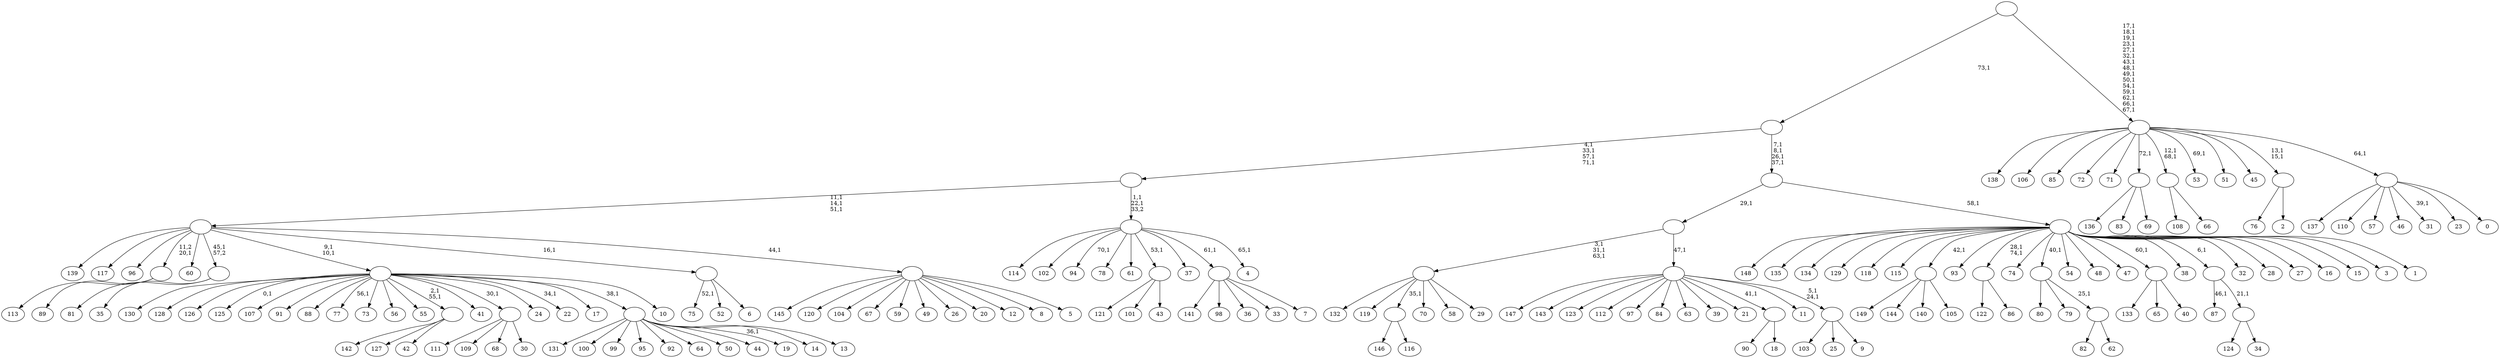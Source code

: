 digraph T {
	225 [label="149"]
	224 [label="148"]
	223 [label="147"]
	222 [label="146"]
	221 [label="145"]
	220 [label="144"]
	219 [label="143"]
	218 [label="142"]
	217 [label="141"]
	216 [label="140"]
	215 [label="139"]
	214 [label="138"]
	213 [label="137"]
	212 [label="136"]
	211 [label="135"]
	210 [label="134"]
	209 [label="133"]
	208 [label="132"]
	207 [label="131"]
	206 [label="130"]
	205 [label="129"]
	204 [label="128"]
	203 [label="127"]
	202 [label="126"]
	201 [label="125"]
	199 [label="124"]
	198 [label="123"]
	197 [label="122"]
	196 [label="121"]
	195 [label="120"]
	194 [label="119"]
	193 [label="118"]
	192 [label="117"]
	191 [label="116"]
	190 [label=""]
	189 [label="115"]
	188 [label="114"]
	187 [label="113"]
	186 [label="112"]
	185 [label="111"]
	184 [label="110"]
	183 [label="109"]
	182 [label="108"]
	181 [label="107"]
	180 [label="106"]
	179 [label="105"]
	178 [label=""]
	177 [label="104"]
	176 [label="103"]
	175 [label="102"]
	174 [label="101"]
	173 [label="100"]
	172 [label="99"]
	171 [label="98"]
	170 [label="97"]
	169 [label="96"]
	168 [label="95"]
	167 [label="94"]
	165 [label="93"]
	164 [label="92"]
	163 [label="91"]
	162 [label="90"]
	161 [label="89"]
	160 [label=""]
	159 [label="88"]
	158 [label="87"]
	156 [label="86"]
	155 [label=""]
	153 [label="85"]
	152 [label="84"]
	151 [label="83"]
	150 [label="82"]
	149 [label="81"]
	148 [label="80"]
	147 [label="79"]
	146 [label="78"]
	145 [label="77"]
	143 [label="76"]
	142 [label="75"]
	140 [label="74"]
	139 [label="73"]
	138 [label="72"]
	137 [label="71"]
	136 [label="70"]
	135 [label="69"]
	134 [label=""]
	133 [label="68"]
	132 [label="67"]
	131 [label="66"]
	130 [label=""]
	128 [label="65"]
	127 [label="64"]
	126 [label="63"]
	125 [label="62"]
	124 [label=""]
	123 [label=""]
	122 [label="61"]
	121 [label="60"]
	120 [label="59"]
	119 [label="58"]
	118 [label="57"]
	117 [label="56"]
	116 [label="55"]
	115 [label="54"]
	114 [label="53"]
	112 [label="52"]
	111 [label="51"]
	110 [label="50"]
	109 [label="49"]
	108 [label="48"]
	107 [label="47"]
	106 [label="46"]
	105 [label="45"]
	104 [label="44"]
	103 [label="43"]
	102 [label=""]
	101 [label="42"]
	100 [label=""]
	98 [label="41"]
	97 [label="40"]
	96 [label=""]
	95 [label="39"]
	94 [label="38"]
	93 [label="37"]
	92 [label="36"]
	91 [label="35"]
	90 [label=""]
	89 [label="34"]
	88 [label=""]
	87 [label=""]
	86 [label="33"]
	85 [label="32"]
	84 [label="31"]
	82 [label="30"]
	81 [label=""]
	80 [label="29"]
	79 [label=""]
	76 [label="28"]
	75 [label="27"]
	74 [label="26"]
	73 [label="25"]
	72 [label="24"]
	71 [label="23"]
	70 [label="22"]
	68 [label="21"]
	67 [label="20"]
	66 [label="19"]
	64 [label="18"]
	63 [label=""]
	62 [label="17"]
	61 [label="16"]
	60 [label="15"]
	59 [label="14"]
	58 [label="13"]
	57 [label=""]
	56 [label="12"]
	55 [label="11"]
	54 [label="10"]
	53 [label=""]
	51 [label="9"]
	50 [label=""]
	48 [label=""]
	47 [label=""]
	46 [label="8"]
	45 [label="7"]
	44 [label=""]
	43 [label="6"]
	42 [label=""]
	41 [label="5"]
	40 [label=""]
	39 [label=""]
	36 [label="4"]
	34 [label=""]
	32 [label=""]
	28 [label="3"]
	27 [label="2"]
	26 [label=""]
	24 [label="1"]
	23 [label=""]
	22 [label=""]
	18 [label=""]
	17 [label="0"]
	16 [label=""]
	15 [label=""]
	0 [label=""]
	190 -> 222 [label=""]
	190 -> 191 [label=""]
	178 -> 225 [label=""]
	178 -> 220 [label=""]
	178 -> 216 [label=""]
	178 -> 179 [label=""]
	160 -> 187 [label=""]
	160 -> 161 [label=""]
	155 -> 197 [label=""]
	155 -> 156 [label=""]
	134 -> 212 [label=""]
	134 -> 151 [label=""]
	134 -> 135 [label=""]
	130 -> 182 [label=""]
	130 -> 131 [label=""]
	124 -> 150 [label=""]
	124 -> 125 [label=""]
	123 -> 148 [label=""]
	123 -> 147 [label=""]
	123 -> 124 [label="25,1"]
	102 -> 196 [label=""]
	102 -> 174 [label=""]
	102 -> 103 [label=""]
	100 -> 218 [label=""]
	100 -> 203 [label=""]
	100 -> 101 [label=""]
	96 -> 209 [label=""]
	96 -> 128 [label=""]
	96 -> 97 [label=""]
	90 -> 149 [label=""]
	90 -> 91 [label=""]
	88 -> 199 [label=""]
	88 -> 89 [label=""]
	87 -> 158 [label="46,1"]
	87 -> 88 [label="21,1"]
	81 -> 185 [label=""]
	81 -> 183 [label=""]
	81 -> 133 [label=""]
	81 -> 82 [label=""]
	79 -> 208 [label=""]
	79 -> 194 [label=""]
	79 -> 190 [label="35,1"]
	79 -> 136 [label=""]
	79 -> 119 [label=""]
	79 -> 80 [label=""]
	63 -> 162 [label=""]
	63 -> 64 [label=""]
	57 -> 66 [label="36,1"]
	57 -> 207 [label=""]
	57 -> 173 [label=""]
	57 -> 172 [label=""]
	57 -> 168 [label=""]
	57 -> 164 [label=""]
	57 -> 127 [label=""]
	57 -> 110 [label=""]
	57 -> 104 [label=""]
	57 -> 59 [label=""]
	57 -> 58 [label=""]
	53 -> 70 [label="34,1"]
	53 -> 100 [label="2,1\n55,1"]
	53 -> 145 [label="56,1"]
	53 -> 201 [label="0,1"]
	53 -> 206 [label=""]
	53 -> 204 [label=""]
	53 -> 202 [label=""]
	53 -> 181 [label=""]
	53 -> 163 [label=""]
	53 -> 159 [label=""]
	53 -> 139 [label=""]
	53 -> 117 [label=""]
	53 -> 116 [label=""]
	53 -> 98 [label=""]
	53 -> 81 [label="30,1"]
	53 -> 72 [label=""]
	53 -> 62 [label=""]
	53 -> 57 [label="38,1"]
	53 -> 54 [label=""]
	50 -> 176 [label=""]
	50 -> 73 [label=""]
	50 -> 51 [label=""]
	48 -> 50 [label="5,1\n24,1"]
	48 -> 223 [label=""]
	48 -> 219 [label=""]
	48 -> 198 [label=""]
	48 -> 186 [label=""]
	48 -> 170 [label=""]
	48 -> 152 [label=""]
	48 -> 126 [label=""]
	48 -> 95 [label=""]
	48 -> 68 [label=""]
	48 -> 63 [label="41,1"]
	48 -> 55 [label=""]
	47 -> 79 [label="3,1\n31,1\n63,1"]
	47 -> 48 [label="47,1"]
	44 -> 217 [label=""]
	44 -> 171 [label=""]
	44 -> 92 [label=""]
	44 -> 86 [label=""]
	44 -> 45 [label=""]
	42 -> 142 [label="52,1"]
	42 -> 112 [label=""]
	42 -> 43 [label=""]
	40 -> 221 [label=""]
	40 -> 195 [label=""]
	40 -> 177 [label=""]
	40 -> 132 [label=""]
	40 -> 120 [label=""]
	40 -> 109 [label=""]
	40 -> 74 [label=""]
	40 -> 67 [label=""]
	40 -> 56 [label=""]
	40 -> 46 [label=""]
	40 -> 41 [label=""]
	39 -> 53 [label="9,1\n10,1"]
	39 -> 215 [label=""]
	39 -> 192 [label=""]
	39 -> 169 [label=""]
	39 -> 160 [label="11,2\n20,1"]
	39 -> 121 [label=""]
	39 -> 90 [label="45,1\n57,2"]
	39 -> 42 [label="16,1"]
	39 -> 40 [label="44,1"]
	34 -> 36 [label="65,1"]
	34 -> 167 [label="70,1"]
	34 -> 188 [label=""]
	34 -> 175 [label=""]
	34 -> 146 [label=""]
	34 -> 122 [label=""]
	34 -> 102 [label="53,1"]
	34 -> 93 [label=""]
	34 -> 44 [label="61,1"]
	32 -> 34 [label="1,1\n22,1\n33,2"]
	32 -> 39 [label="11,1\n14,1\n51,1"]
	26 -> 143 [label=""]
	26 -> 27 [label=""]
	23 -> 155 [label="28,1\n74,1"]
	23 -> 224 [label=""]
	23 -> 211 [label=""]
	23 -> 210 [label=""]
	23 -> 205 [label=""]
	23 -> 193 [label=""]
	23 -> 189 [label=""]
	23 -> 178 [label="42,1"]
	23 -> 165 [label=""]
	23 -> 140 [label=""]
	23 -> 123 [label="40,1"]
	23 -> 115 [label=""]
	23 -> 108 [label=""]
	23 -> 107 [label=""]
	23 -> 96 [label="60,1"]
	23 -> 94 [label=""]
	23 -> 87 [label="6,1"]
	23 -> 85 [label=""]
	23 -> 76 [label=""]
	23 -> 75 [label=""]
	23 -> 61 [label=""]
	23 -> 60 [label=""]
	23 -> 28 [label=""]
	23 -> 24 [label=""]
	22 -> 47 [label="29,1"]
	22 -> 23 [label="58,1"]
	18 -> 22 [label="7,1\n8,1\n26,1\n37,1"]
	18 -> 32 [label="4,1\n33,1\n57,1\n71,1"]
	16 -> 84 [label="39,1"]
	16 -> 213 [label=""]
	16 -> 184 [label=""]
	16 -> 118 [label=""]
	16 -> 106 [label=""]
	16 -> 71 [label=""]
	16 -> 17 [label=""]
	15 -> 26 [label="13,1\n15,1"]
	15 -> 114 [label="69,1"]
	15 -> 130 [label="12,1\n68,1"]
	15 -> 214 [label=""]
	15 -> 180 [label=""]
	15 -> 153 [label=""]
	15 -> 138 [label=""]
	15 -> 137 [label=""]
	15 -> 134 [label="72,1"]
	15 -> 111 [label=""]
	15 -> 105 [label=""]
	15 -> 16 [label="64,1"]
	0 -> 15 [label="17,1\n18,1\n19,1\n23,1\n27,1\n32,1\n43,1\n48,1\n49,1\n50,1\n54,1\n59,1\n62,1\n66,1\n67,1"]
	0 -> 18 [label="73,1"]
}
